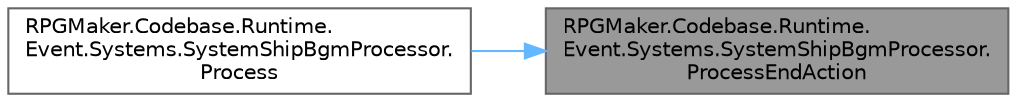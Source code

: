 digraph "RPGMaker.Codebase.Runtime.Event.Systems.SystemShipBgmProcessor.ProcessEndAction"
{
 // LATEX_PDF_SIZE
  bgcolor="transparent";
  edge [fontname=Helvetica,fontsize=10,labelfontname=Helvetica,labelfontsize=10];
  node [fontname=Helvetica,fontsize=10,shape=box,height=0.2,width=0.4];
  rankdir="RL";
  Node1 [id="Node000001",label="RPGMaker.Codebase.Runtime.\lEvent.Systems.SystemShipBgmProcessor.\lProcessEndAction",height=0.2,width=0.4,color="gray40", fillcolor="grey60", style="filled", fontcolor="black",tooltip=" "];
  Node1 -> Node2 [id="edge1_Node000001_Node000002",dir="back",color="steelblue1",style="solid",tooltip=" "];
  Node2 [id="Node000002",label="RPGMaker.Codebase.Runtime.\lEvent.Systems.SystemShipBgmProcessor.\lProcess",height=0.2,width=0.4,color="grey40", fillcolor="white", style="filled",URL="$d6/d69/class_r_p_g_maker_1_1_codebase_1_1_runtime_1_1_event_1_1_systems_1_1_system_ship_bgm_processor.html#a3ea8839fe85605fa8fc1ddc9bafffcaf",tooltip="イベント実行処理"];
}
